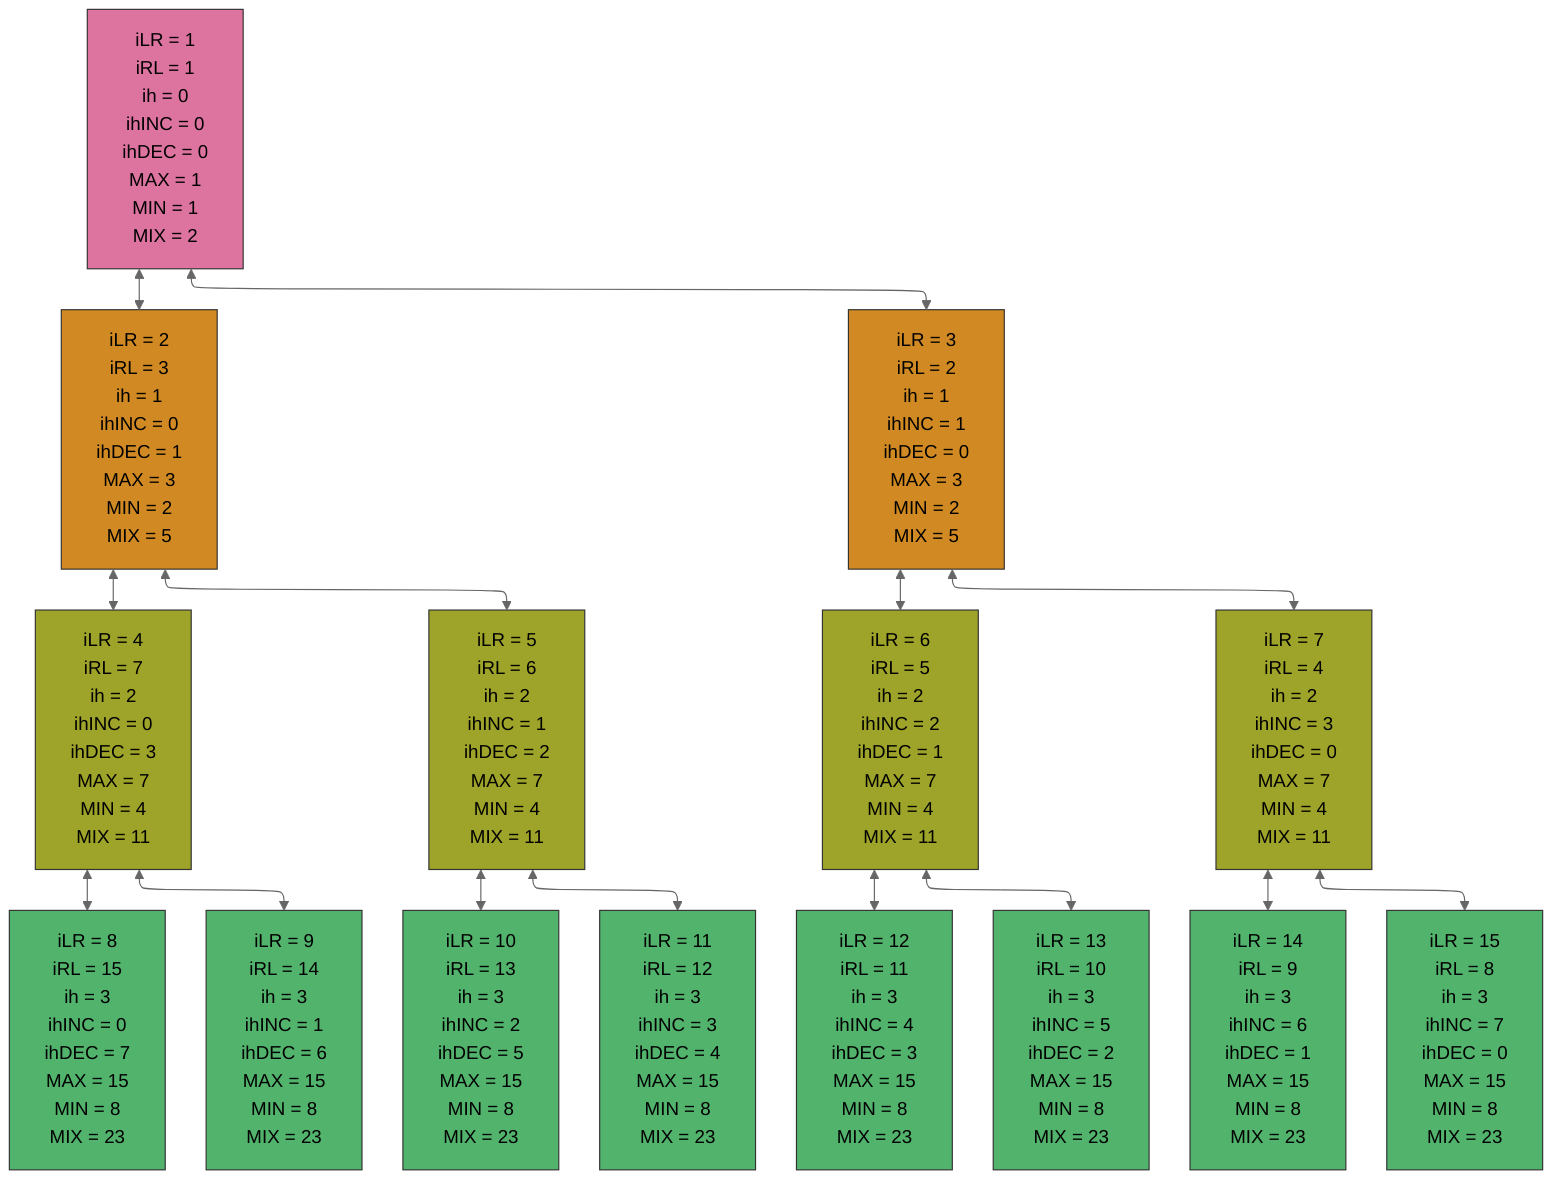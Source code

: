 ---
config:
  layout: elk
  theme: neutral
---
graph TD
  01["iLR = 1 <br /> iRL = 1  <br /> ih = 0 <br /> ihINC = 0 <br /> ihDEC = 0 <br /> MAX = 1 <br /> MIN = 1 <br /> MIX = 2"]
  01 <--> 02["iLR = 2 <br /> iRL = 3 <br /> ih = 1 <br /> ihINC = 0 <br /> ihDEC = 1 <br /> MAX = 3 <br /> MIN = 2 <br /> MIX = 5"]
  01 <--> 03["iLR = 3 <br /> iRL = 2 <br /> ih = 1 <br /> ihINC = 1 <br /> ihDEC = 0 <br /> MAX = 3 <br /> MIN = 2 <br /> MIX = 5"]
  02 <--> 04["iLR = 4 <br /> iRL = 7 <br /> ih = 2 <br /> ihINC = 0 <br /> ihDEC = 3 <br /> MAX = 7 <br /> MIN = 4 <br /> MIX = 11"]
  02 <--> 05["iLR = 5 <br /> iRL = 6 <br /> ih = 2 <br /> ihINC = 1 <br /> ihDEC = 2 <br /> MAX = 7 <br /> MIN = 4 <br /> MIX = 11"]
  03 <--> 06["iLR = 6 <br /> iRL = 5 <br /> ih = 2 <br /> ihINC = 2 <br /> ihDEC = 1 <br /> MAX = 7 <br /> MIN = 4 <br /> MIX = 11"]
  03 <--> 07["iLR = 7 <br /> iRL = 4 <br /> ih = 2 <br /> ihINC = 3 <br /> ihDEC = 0 <br /> MAX = 7 <br /> MIN = 4 <br /> MIX = 11"]
  04 <--> 08["iLR = 8 <br /> iRL = 15 <br /> ih = 3 <br /> ihINC = 0 <br /> ihDEC = 7 <br /> MAX = 15 <br /> MIN = 8 <br /> MIX = 23"]
  04 <--> 09["iLR = 9 <br /> iRL = 14 <br /> ih = 3 <br /> ihINC = 1 <br /> ihDEC = 6 <br /> MAX = 15 <br /> MIN = 8 <br /> MIX = 23"]
  05 <--> 10["iLR = 10 <br /> iRL = 13 <br /> ih = 3 <br /> ihINC = 2 <br /> ihDEC = 5 <br /> MAX = 15 <br /> MIN = 8 <br /> MIX = 23"]
  05 <--> 11["iLR = 11 <br /> iRL = 12 <br /> ih = 3 <br /> ihINC = 3 <br /> ihDEC = 4 <br /> MAX = 15 <br /> MIN = 8 <br /> MIX = 23"]
  06 <--> 12["iLR = 12 <br /> iRL = 11 <br /> ih = 3 <br /> ihINC = 4 <br /> ihDEC = 3 <br /> MAX = 15 <br /> MIN = 8 <br /> MIX = 23"]
  06 <--> 13["iLR = 13 <br /> iRL = 10 <br /> ih = 3 <br /> ihINC = 5 <br /> ihDEC = 2 <br /> MAX = 15 <br /> MIN = 8 <br /> MIX = 23"]
  07 <--> 14["iLR = 14 <br /> iRL = 9 <br /> ih = 3 <br /> ihINC = 6 <br /> ihDEC = 1 <br /> MAX = 15 <br /> MIN = 8 <br /> MIX = 23"]
  07 <--> 15["iLR = 15 <br /> iRL = 8 <br /> ih = 3 <br /> ihINC = 7 <br /> ihDEC = 0 <br /> MAX = 15 <br /> MIN = 8 <br /> MIX = 23"]

  style 01 fill:#dd74a0,stroke:#333,stroke-width:1px
  style 02 fill:#d18a23,stroke:#333,stroke-width:1px
  style 03 fill:#d18a23,stroke:#333,stroke-width:1px
  style 04 fill:#9ea329,stroke:#333,stroke-width:1px
  style 05 fill:#9ea329,stroke:#333,stroke-width:1px
  style 06 fill:#9ea329,stroke:#333,stroke-width:1px
  style 07 fill:#9ea329,stroke:#333,stroke-width:1px
  style 08 fill:#52b36c,stroke:#333,stroke-width:1px
  style 09 fill:#52b36c,stroke:#333,stroke-width:1px
  style 10 fill:#52b36c,stroke:#333,stroke-width:1px
  style 11 fill:#52b36c,stroke:#333,stroke-width:1px
  style 12 fill:#52b36c,stroke:#333,stroke-width:1px
  style 13 fill:#52b36c,stroke:#333,stroke-width:1px
  style 14 fill:#52b36c,stroke:#333,stroke-width:1px
  style 15 fill:#52b36c,stroke:#333,stroke-width:1px